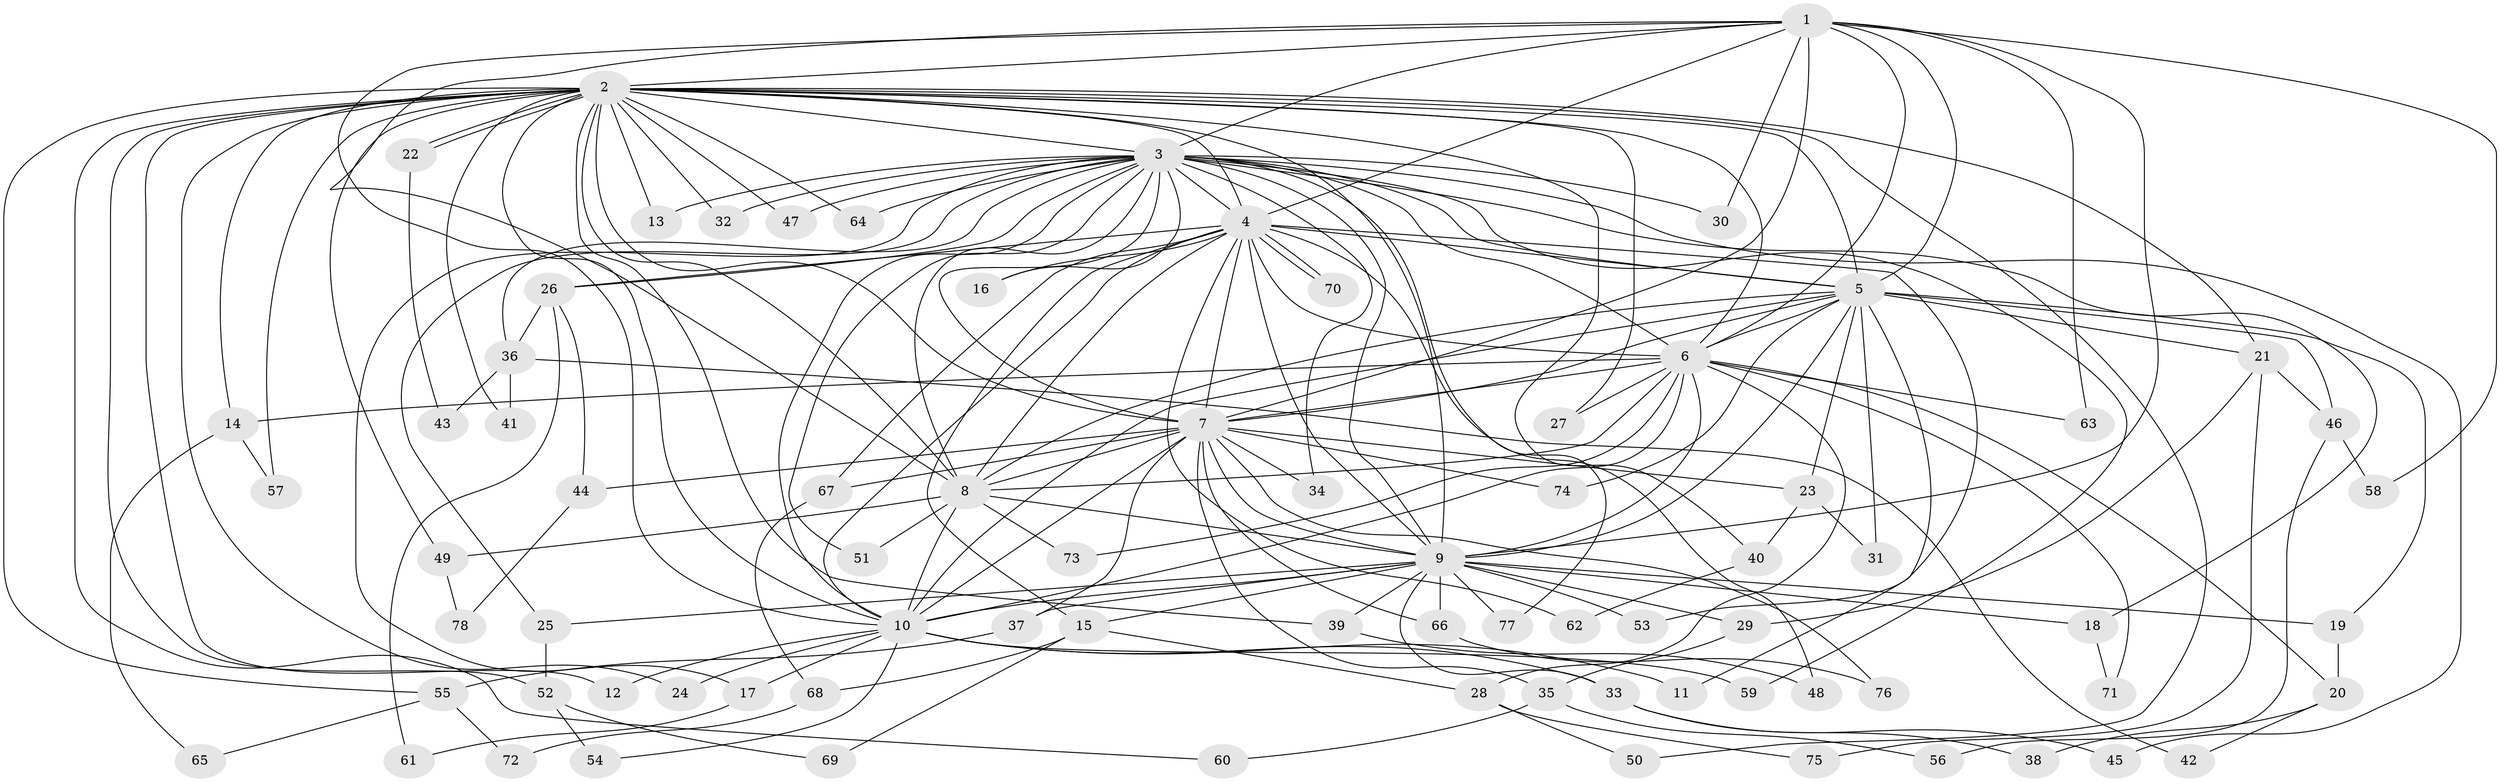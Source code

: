 // Generated by graph-tools (version 1.1) at 2025/35/03/09/25 02:35:08]
// undirected, 78 vertices, 181 edges
graph export_dot {
graph [start="1"]
  node [color=gray90,style=filled];
  1;
  2;
  3;
  4;
  5;
  6;
  7;
  8;
  9;
  10;
  11;
  12;
  13;
  14;
  15;
  16;
  17;
  18;
  19;
  20;
  21;
  22;
  23;
  24;
  25;
  26;
  27;
  28;
  29;
  30;
  31;
  32;
  33;
  34;
  35;
  36;
  37;
  38;
  39;
  40;
  41;
  42;
  43;
  44;
  45;
  46;
  47;
  48;
  49;
  50;
  51;
  52;
  53;
  54;
  55;
  56;
  57;
  58;
  59;
  60;
  61;
  62;
  63;
  64;
  65;
  66;
  67;
  68;
  69;
  70;
  71;
  72;
  73;
  74;
  75;
  76;
  77;
  78;
  1 -- 2;
  1 -- 3;
  1 -- 4;
  1 -- 5;
  1 -- 6;
  1 -- 7;
  1 -- 8;
  1 -- 9;
  1 -- 10;
  1 -- 30;
  1 -- 58;
  1 -- 63;
  2 -- 3;
  2 -- 4;
  2 -- 5;
  2 -- 6;
  2 -- 7;
  2 -- 8;
  2 -- 9;
  2 -- 10;
  2 -- 12;
  2 -- 13;
  2 -- 14;
  2 -- 21;
  2 -- 22;
  2 -- 22;
  2 -- 24;
  2 -- 27;
  2 -- 32;
  2 -- 39;
  2 -- 40;
  2 -- 41;
  2 -- 47;
  2 -- 49;
  2 -- 50;
  2 -- 52;
  2 -- 55;
  2 -- 57;
  2 -- 60;
  2 -- 64;
  3 -- 4;
  3 -- 5;
  3 -- 6;
  3 -- 7;
  3 -- 8;
  3 -- 9;
  3 -- 10;
  3 -- 13;
  3 -- 16;
  3 -- 17;
  3 -- 18;
  3 -- 25;
  3 -- 26;
  3 -- 30;
  3 -- 32;
  3 -- 34;
  3 -- 36;
  3 -- 45;
  3 -- 47;
  3 -- 51;
  3 -- 59;
  3 -- 64;
  3 -- 77;
  4 -- 5;
  4 -- 6;
  4 -- 7;
  4 -- 8;
  4 -- 9;
  4 -- 10;
  4 -- 15;
  4 -- 16;
  4 -- 26;
  4 -- 48;
  4 -- 53;
  4 -- 62;
  4 -- 67;
  4 -- 70;
  4 -- 70;
  5 -- 6;
  5 -- 7;
  5 -- 8;
  5 -- 9;
  5 -- 10;
  5 -- 11;
  5 -- 19;
  5 -- 21;
  5 -- 23;
  5 -- 31;
  5 -- 46;
  5 -- 74;
  6 -- 7;
  6 -- 8;
  6 -- 9;
  6 -- 10;
  6 -- 14;
  6 -- 20;
  6 -- 27;
  6 -- 28;
  6 -- 63;
  6 -- 71;
  6 -- 73;
  7 -- 8;
  7 -- 9;
  7 -- 10;
  7 -- 23;
  7 -- 34;
  7 -- 35;
  7 -- 37;
  7 -- 44;
  7 -- 66;
  7 -- 67;
  7 -- 74;
  7 -- 76;
  8 -- 9;
  8 -- 10;
  8 -- 49;
  8 -- 51;
  8 -- 73;
  9 -- 10;
  9 -- 15;
  9 -- 18;
  9 -- 19;
  9 -- 25;
  9 -- 29;
  9 -- 33;
  9 -- 37;
  9 -- 39;
  9 -- 53;
  9 -- 66;
  9 -- 77;
  10 -- 11;
  10 -- 12;
  10 -- 17;
  10 -- 24;
  10 -- 33;
  10 -- 54;
  10 -- 59;
  14 -- 57;
  14 -- 65;
  15 -- 28;
  15 -- 68;
  15 -- 69;
  17 -- 61;
  18 -- 71;
  19 -- 20;
  20 -- 38;
  20 -- 42;
  21 -- 29;
  21 -- 46;
  21 -- 75;
  22 -- 43;
  23 -- 31;
  23 -- 40;
  25 -- 52;
  26 -- 36;
  26 -- 44;
  26 -- 61;
  28 -- 50;
  28 -- 75;
  29 -- 35;
  33 -- 38;
  33 -- 45;
  35 -- 56;
  35 -- 60;
  36 -- 41;
  36 -- 42;
  36 -- 43;
  37 -- 55;
  39 -- 48;
  40 -- 62;
  44 -- 78;
  46 -- 56;
  46 -- 58;
  49 -- 78;
  52 -- 54;
  52 -- 69;
  55 -- 65;
  55 -- 72;
  66 -- 76;
  67 -- 68;
  68 -- 72;
}
